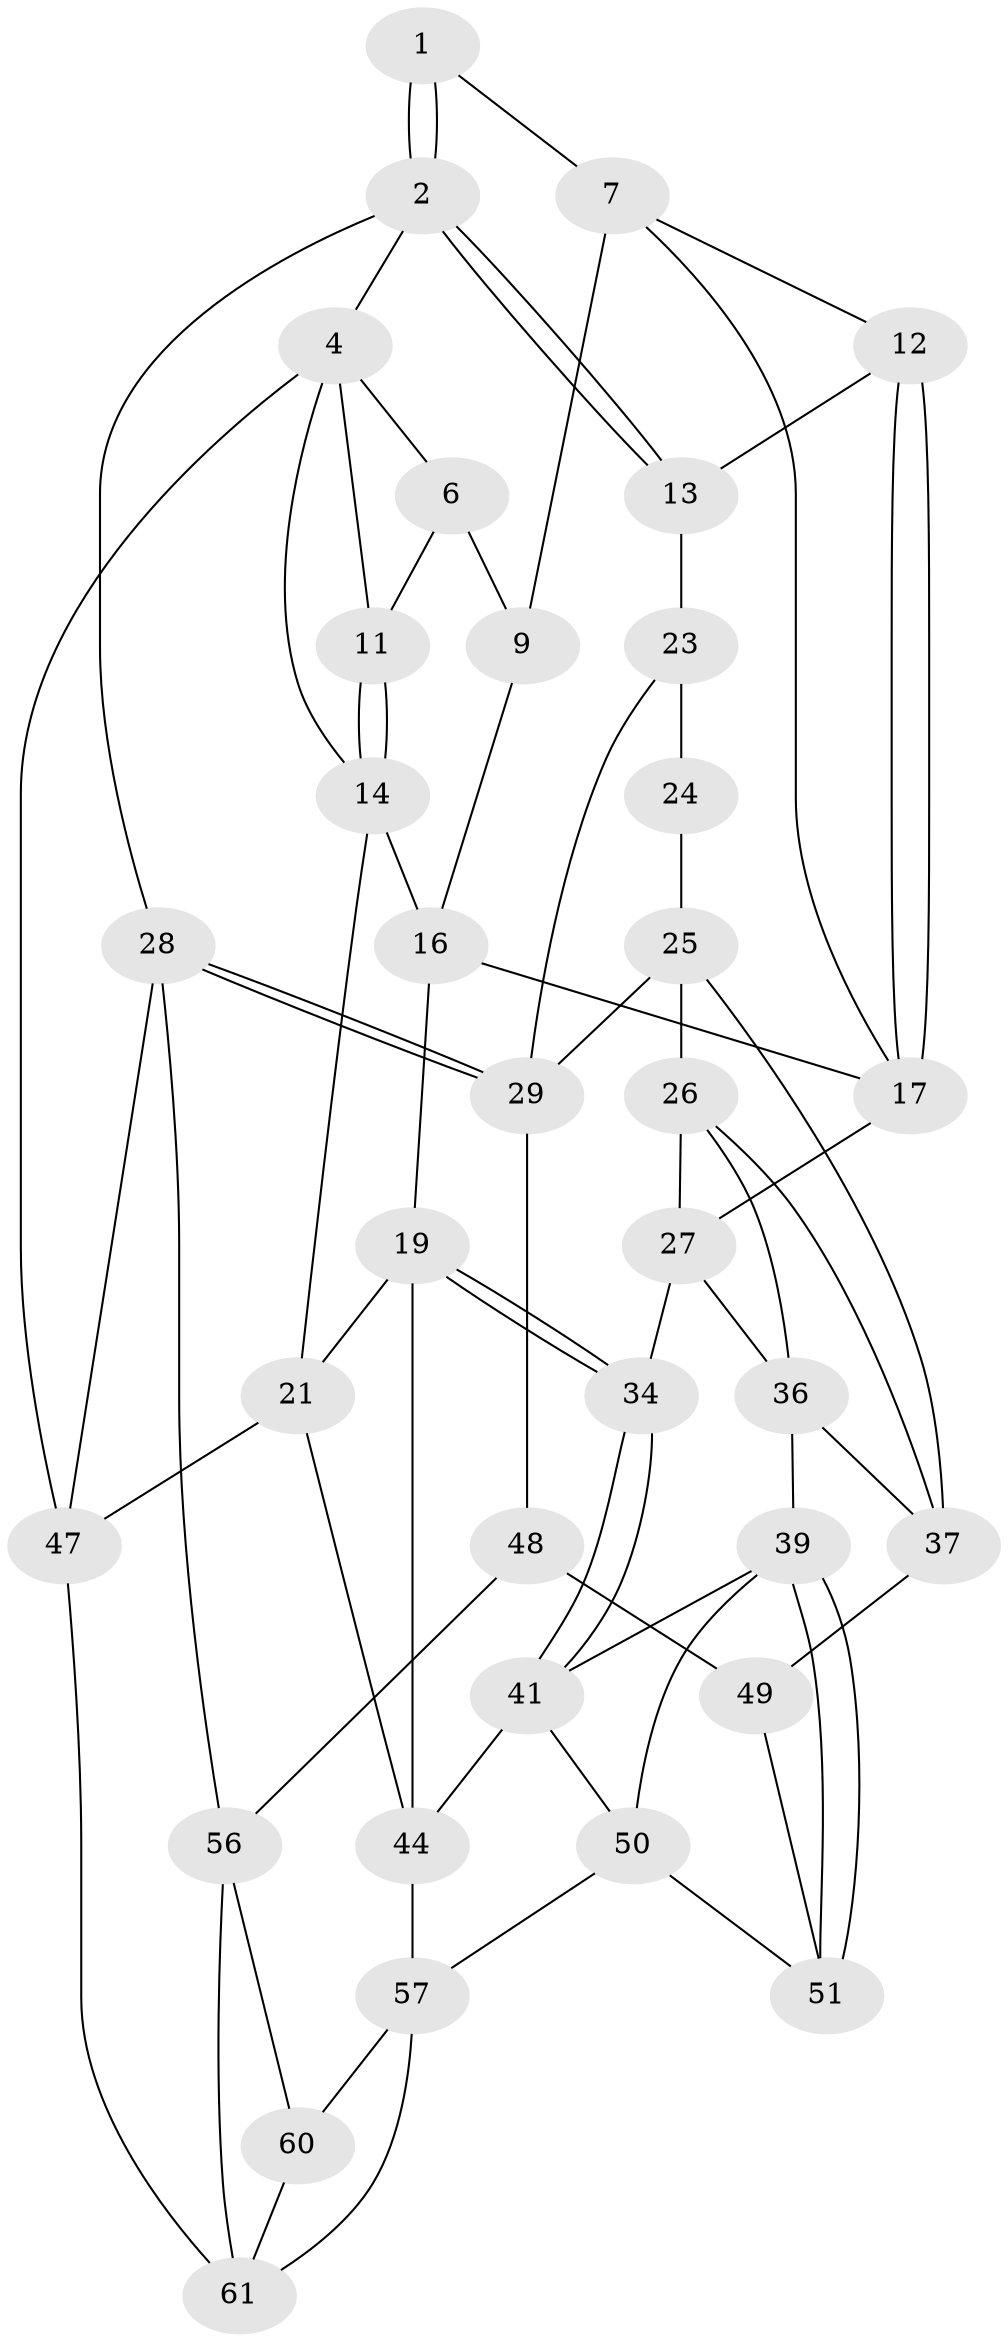 // Generated by graph-tools (version 1.1) at 2025/24/03/03/25 07:24:33]
// undirected, 36 vertices, 73 edges
graph export_dot {
graph [start="1"]
  node [color=gray90,style=filled];
  1 [pos="+0.6014549468401197+0"];
  2 [pos="+1+0",super="+3"];
  4 [pos="+0+0",super="+5"];
  6 [pos="+0.5854001120780657+0",super="+10"];
  7 [pos="+0.620913049404074+0.132311686225976",super="+8"];
  9 [pos="+0.537358529633337+0.1836925934056213"];
  11 [pos="+0.26311805789385917+0.035889769007381896"];
  12 [pos="+0.818107458952773+0.05504096566148869"];
  13 [pos="+1+0"];
  14 [pos="+0.2550146586473236+0.0773453675261756",super="+15"];
  16 [pos="+0.3084665900125135+0.1832662909609901",super="+18"];
  17 [pos="+0.5638864446284597+0.28970237192196036",super="+22"];
  19 [pos="+0.21861549274400904+0.4714726596547698",super="+20"];
  21 [pos="+0+0.4180176490500612",super="+46"];
  23 [pos="+0.9270141710085057+0.09926746600879417",super="+30"];
  24 [pos="+0.8162837423504208+0.27491839789207323"];
  25 [pos="+0.8005408918048468+0.2904418625069711",super="+32"];
  26 [pos="+0.6662520494770887+0.3544308593544098",super="+35"];
  27 [pos="+0.5763356598917848+0.3175261879989026",super="+33"];
  28 [pos="+1+0.6248430929053874",super="+55"];
  29 [pos="+1+0.6174868220911572",super="+31"];
  34 [pos="+0.2964621419356682+0.5493066477236882"];
  36 [pos="+0.5895645864732102+0.5856351887694073",super="+38"];
  37 [pos="+0.8162959454951557+0.5684039994087267",super="+42"];
  39 [pos="+0.4648344359815555+0.6638400767489872",super="+40"];
  41 [pos="+0.31051344489890476+0.5849443710282968",super="+43"];
  44 [pos="+0.18793869225246004+0.8350439056695873",super="+45"];
  47 [pos="+0+1"];
  48 [pos="+0.8489302680642546+0.7632428403983345",super="+54"];
  49 [pos="+0.6869852410385955+0.7482265424789984",super="+53"];
  50 [pos="+0.3707746133939494+0.8172940300953639",super="+52"];
  51 [pos="+0.4985907941452202+0.8417200323947034"];
  56 [pos="+0.7799314937612565+1",super="+59"];
  57 [pos="+0.4390092487814124+0.8796389627881304",super="+58"];
  60 [pos="+0.4387214068323148+0.8810984499094417"];
  61 [pos="+0.3380049367350446+1",super="+62"];
  1 -- 2;
  1 -- 2;
  1 -- 7;
  2 -- 13;
  2 -- 13;
  2 -- 4;
  2 -- 28 [weight=2];
  4 -- 47;
  4 -- 11;
  4 -- 6;
  4 -- 14;
  6 -- 9;
  6 -- 11;
  7 -- 12;
  7 -- 9;
  7 -- 17;
  9 -- 16;
  11 -- 14;
  11 -- 14;
  12 -- 13;
  12 -- 17;
  12 -- 17;
  13 -- 23;
  14 -- 16;
  14 -- 21;
  16 -- 17;
  16 -- 19;
  17 -- 27;
  19 -- 34;
  19 -- 34;
  19 -- 21;
  19 -- 44;
  21 -- 47;
  21 -- 44;
  23 -- 24 [weight=2];
  23 -- 29;
  24 -- 25;
  25 -- 26;
  25 -- 37;
  25 -- 29;
  26 -- 27;
  26 -- 36;
  26 -- 37;
  27 -- 34;
  27 -- 36;
  28 -- 29;
  28 -- 29;
  28 -- 56;
  28 -- 47;
  29 -- 48;
  34 -- 41;
  34 -- 41;
  36 -- 39;
  36 -- 37;
  37 -- 49;
  39 -- 51;
  39 -- 51;
  39 -- 41;
  39 -- 50;
  41 -- 50;
  41 -- 44;
  44 -- 57;
  47 -- 61;
  48 -- 49 [weight=2];
  48 -- 56;
  49 -- 51;
  50 -- 57;
  50 -- 51;
  56 -- 60;
  56 -- 61;
  57 -- 60;
  57 -- 61;
  60 -- 61;
}
